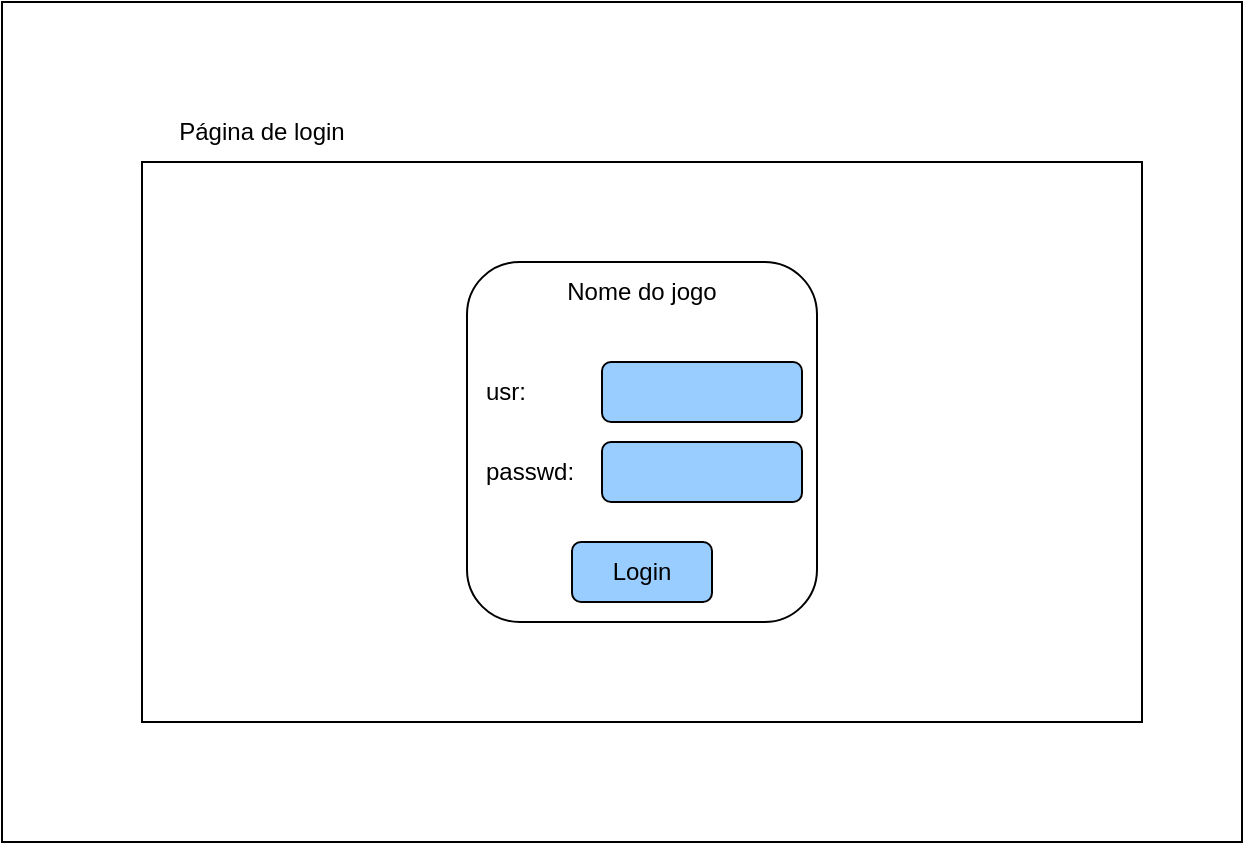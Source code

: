 <mxfile pages="3">
    <diagram id="5mHl_DfRaOdTdISOUurZ" name="Página de login">
        <mxGraphModel dx="930" dy="510" grid="1" gridSize="10" guides="1" tooltips="1" connect="1" arrows="1" fold="1" page="1" pageScale="1" pageWidth="827" pageHeight="1169" math="0" shadow="0">
            <root>
                <mxCell id="0"/>
                <mxCell id="1" parent="0"/>
                <mxCell id="2" value="" style="rounded=0;whiteSpace=wrap;html=1;" vertex="1" parent="1">
                    <mxGeometry x="60" y="60" width="620" height="420" as="geometry"/>
                </mxCell>
                <mxCell id="MkrI1mIVBfb76sjJDGzC-1" value="" style="rounded=0;whiteSpace=wrap;html=1;" parent="1" vertex="1">
                    <mxGeometry x="130" y="140" width="500" height="280" as="geometry"/>
                </mxCell>
                <mxCell id="MkrI1mIVBfb76sjJDGzC-2" value="Página de login" style="text;html=1;strokeColor=none;fillColor=none;align=center;verticalAlign=middle;whiteSpace=wrap;rounded=0;" parent="1" vertex="1">
                    <mxGeometry x="130" y="110" width="120" height="30" as="geometry"/>
                </mxCell>
                <mxCell id="MkrI1mIVBfb76sjJDGzC-4" value="" style="rounded=1;whiteSpace=wrap;html=1;" parent="1" vertex="1">
                    <mxGeometry x="292.5" y="190" width="175" height="180" as="geometry"/>
                </mxCell>
                <mxCell id="MkrI1mIVBfb76sjJDGzC-5" value="Nome do jogo" style="text;html=1;strokeColor=none;fillColor=none;align=center;verticalAlign=middle;whiteSpace=wrap;rounded=0;" parent="1" vertex="1">
                    <mxGeometry x="340" y="190" width="80" height="30" as="geometry"/>
                </mxCell>
                <mxCell id="MkrI1mIVBfb76sjJDGzC-7" value="&lt;div align=&quot;left&quot;&gt;usr:&lt;/div&gt;" style="text;html=1;strokeColor=none;fillColor=none;align=left;verticalAlign=middle;whiteSpace=wrap;rounded=0;" parent="1" vertex="1">
                    <mxGeometry x="300" y="240" width="60" height="30" as="geometry"/>
                </mxCell>
                <mxCell id="MkrI1mIVBfb76sjJDGzC-8" value="passwd: " style="text;html=1;strokeColor=none;fillColor=none;align=left;verticalAlign=middle;whiteSpace=wrap;rounded=0;" parent="1" vertex="1">
                    <mxGeometry x="300" y="280" width="60" height="30" as="geometry"/>
                </mxCell>
                <mxCell id="MkrI1mIVBfb76sjJDGzC-9" value="" style="rounded=1;whiteSpace=wrap;html=1;fillColor=#99CCFF;strokeColor=#000000;" parent="1" vertex="1">
                    <mxGeometry x="360" y="240" width="100" height="30" as="geometry"/>
                </mxCell>
                <mxCell id="MkrI1mIVBfb76sjJDGzC-10" value="" style="rounded=1;whiteSpace=wrap;html=1;fillColor=#99CCFF;strokeColor=#000000;" parent="1" vertex="1">
                    <mxGeometry x="360" y="280" width="100" height="30" as="geometry"/>
                </mxCell>
                <mxCell id="MkrI1mIVBfb76sjJDGzC-11" value="Login" style="rounded=1;whiteSpace=wrap;html=1;fillColor=#99CCFF;" parent="1" vertex="1">
                    <mxGeometry x="345" y="330" width="70" height="30" as="geometry"/>
                </mxCell>
            </root>
        </mxGraphModel>
    </diagram>
    <diagram id="PE-srq49pf82Up-gMHwE" name="Página de personagem">
        <mxGraphModel dx="1329" dy="729" grid="1" gridSize="10" guides="1" tooltips="1" connect="1" arrows="1" fold="1" page="1" pageScale="1" pageWidth="827" pageHeight="1169" math="0" shadow="0">
            <root>
                <mxCell id="0"/>
                <mxCell id="1" parent="0"/>
                <mxCell id="0PbzatAUTc9yLjj6ipJY-1" value="" style="rounded=0;whiteSpace=wrap;html=1;" vertex="1" parent="1">
                    <mxGeometry x="60" y="100" width="820" height="710" as="geometry"/>
                </mxCell>
                <mxCell id="Dlkij1Drjg5ITdtM1rGm-1" value="" style="rounded=0;whiteSpace=wrap;html=1;strokeColor=#000000;fillColor=#FFFFFF;" parent="1" vertex="1">
                    <mxGeometry x="120" y="210" width="470" height="450" as="geometry"/>
                </mxCell>
                <mxCell id="Dlkij1Drjg5ITdtM1rGm-3" value="Página inicial: Informações do personagem" style="text;html=1;strokeColor=none;fillColor=none;align=center;verticalAlign=middle;whiteSpace=wrap;rounded=0;" parent="1" vertex="1">
                    <mxGeometry x="120" y="170" width="280" height="30" as="geometry"/>
                </mxCell>
                <mxCell id="Dlkij1Drjg5ITdtM1rGm-5" value="Nome do personagem" style="rounded=0;whiteSpace=wrap;html=1;strokeColor=#000000;fillColor=#FFFF99;" parent="1" vertex="1">
                    <mxGeometry x="125" y="260" width="130" height="30" as="geometry"/>
                </mxCell>
                <mxCell id="Dlkij1Drjg5ITdtM1rGm-7" value="" style="endArrow=none;html=1;rounded=0;" parent="1" edge="1">
                    <mxGeometry width="50" height="50" relative="1" as="geometry">
                        <mxPoint x="120" y="290" as="sourcePoint"/>
                        <mxPoint x="590" y="290" as="targetPoint"/>
                    </mxGeometry>
                </mxCell>
                <mxCell id="Dlkij1Drjg5ITdtM1rGm-8" value="" style="endArrow=none;html=1;rounded=0;" parent="1" edge="1">
                    <mxGeometry width="50" height="50" relative="1" as="geometry">
                        <mxPoint x="259.71" y="290" as="sourcePoint"/>
                        <mxPoint x="259.71" y="210" as="targetPoint"/>
                    </mxGeometry>
                </mxCell>
                <mxCell id="Dlkij1Drjg5ITdtM1rGm-9" value="Imagem" style="ellipse;whiteSpace=wrap;html=1;aspect=fixed;strokeColor=#000000;fillColor=#FFFF99;" parent="1" vertex="1">
                    <mxGeometry x="165" y="210" width="50" height="50" as="geometry"/>
                </mxCell>
                <mxCell id="Dlkij1Drjg5ITdtM1rGm-12" value="Imagem do personagem " style="rounded=0;whiteSpace=wrap;html=1;strokeColor=#000000;fillColor=#FFFF99;" parent="1" vertex="1">
                    <mxGeometry x="130" y="330" width="120" height="140" as="geometry"/>
                </mxCell>
                <mxCell id="Dlkij1Drjg5ITdtM1rGm-13" value="Nome do personagem" style="rounded=0;whiteSpace=wrap;html=1;strokeColor=#000000;fillColor=#FFFF99;" parent="1" vertex="1">
                    <mxGeometry x="260" y="330" width="300" height="40" as="geometry"/>
                </mxCell>
                <mxCell id="Dlkij1Drjg5ITdtM1rGm-14" value="Descrição do personagem" style="rounded=0;whiteSpace=wrap;html=1;strokeColor=#000000;fillColor=#FFFF99;" parent="1" vertex="1">
                    <mxGeometry x="260" y="430" width="300" height="130" as="geometry"/>
                </mxCell>
                <mxCell id="Dlkij1Drjg5ITdtM1rGm-15" value="Atributos do personagem" style="rounded=0;whiteSpace=wrap;html=1;strokeColor=#000000;fillColor=#FFFF99;" parent="1" vertex="1">
                    <mxGeometry x="130" y="480" width="120" height="80" as="geometry"/>
                </mxCell>
                <mxCell id="Dlkij1Drjg5ITdtM1rGm-16" value="&lt;div&gt;Personagem atual:&lt;br&gt;&lt;/div&gt;" style="text;html=1;strokeColor=none;fillColor=none;align=left;verticalAlign=middle;whiteSpace=wrap;rounded=0;" parent="1" vertex="1">
                    <mxGeometry x="130" y="300" width="180" height="30" as="geometry"/>
                </mxCell>
                <mxCell id="Dlkij1Drjg5ITdtM1rGm-17" value="Selecionar novo personagem:" style="text;html=1;strokeColor=none;fillColor=none;align=left;verticalAlign=middle;whiteSpace=wrap;rounded=0;" parent="1" vertex="1">
                    <mxGeometry x="130" y="570" width="180" height="30" as="geometry"/>
                </mxCell>
                <mxCell id="Dlkij1Drjg5ITdtM1rGm-18" value="Nível do personagem" style="rounded=0;whiteSpace=wrap;html=1;strokeColor=#000000;fillColor=#FFFF99;" parent="1" vertex="1">
                    <mxGeometry x="260" y="380" width="160" height="40" as="geometry"/>
                </mxCell>
                <mxCell id="Dlkij1Drjg5ITdtM1rGm-19" value="Vidas do personagem" style="rounded=0;whiteSpace=wrap;html=1;strokeColor=#000000;fillColor=#FFFF99;" parent="1" vertex="1">
                    <mxGeometry x="430" y="380" width="130" height="40" as="geometry"/>
                </mxCell>
                <mxCell id="Dlkij1Drjg5ITdtM1rGm-20" value="Seleção (tipo drop list) com o nome de todos os personagens do jogador" style="rounded=1;whiteSpace=wrap;html=1;strokeColor=#000000;fillColor=#99CCFF;" parent="1" vertex="1">
                    <mxGeometry x="310" y="570" width="250" height="30" as="geometry"/>
                </mxCell>
                <mxCell id="Dlkij1Drjg5ITdtM1rGm-21" value="Novo personagem" style="rounded=1;whiteSpace=wrap;html=1;strokeColor=#000000;fillColor=#99CCFF;" parent="1" vertex="1">
                    <mxGeometry x="140" y="610" width="150" height="30" as="geometry"/>
                </mxCell>
                <mxCell id="Dlkij1Drjg5ITdtM1rGm-23" value="Personagens" style="text;html=1;strokeColor=#6c8ebf;fillColor=#dae8fc;align=center;verticalAlign=middle;whiteSpace=wrap;rounded=0;" parent="1" vertex="1">
                    <mxGeometry x="270" y="230" width="90" height="30" as="geometry"/>
                </mxCell>
                <mxCell id="Dlkij1Drjg5ITdtM1rGm-25" value="Missões" style="text;html=1;strokeColor=#6c8ebf;fillColor=#dae8fc;align=center;verticalAlign=middle;whiteSpace=wrap;rounded=0;" parent="1" vertex="1">
                    <mxGeometry x="380" y="230" width="90" height="30" as="geometry"/>
                </mxCell>
                <mxCell id="Dlkij1Drjg5ITdtM1rGm-26" value="" style="endArrow=classic;html=1;rounded=0;entryX=0.652;entryY=0.025;entryDx=0;entryDy=0;entryPerimeter=0;" parent="1" target="Dlkij1Drjg5ITdtM1rGm-25" edge="1">
                    <mxGeometry width="50" height="50" relative="1" as="geometry">
                        <mxPoint x="600" y="170" as="sourcePoint"/>
                        <mxPoint x="610" y="160" as="targetPoint"/>
                    </mxGeometry>
                </mxCell>
                <mxCell id="Dlkij1Drjg5ITdtM1rGm-29" value="Menu para circulação no site" style="shape=document;whiteSpace=wrap;html=1;boundedLbl=1;strokeColor=#000000;fillColor=#FFFFFF;" parent="1" vertex="1">
                    <mxGeometry x="610" y="130" width="120" height="80" as="geometry"/>
                </mxCell>
                <mxCell id="Dlkij1Drjg5ITdtM1rGm-30" value="Logout" style="text;html=1;strokeColor=#6c8ebf;fillColor=#dae8fc;align=center;verticalAlign=middle;whiteSpace=wrap;rounded=0;" parent="1" vertex="1">
                    <mxGeometry x="490" y="230" width="90" height="30" as="geometry"/>
                </mxCell>
                <mxCell id="Dlkij1Drjg5ITdtM1rGm-31" value="" style="endArrow=classic;html=1;rounded=0;entryX=0.094;entryY=-0.005;entryDx=0;entryDy=0;entryPerimeter=0;" parent="1" edge="1">
                    <mxGeometry width="50" height="50" relative="1" as="geometry">
                        <mxPoint x="361.54" y="150.07" as="sourcePoint"/>
                        <mxPoint x="220.0" y="219.92" as="targetPoint"/>
                    </mxGeometry>
                </mxCell>
                <mxCell id="Dlkij1Drjg5ITdtM1rGm-32" value="Sempre aparece nome e imagem do personagem selecionado" style="shape=document;whiteSpace=wrap;html=1;boundedLbl=1;strokeColor=#000000;fillColor=#FFFFFF;" parent="1" vertex="1">
                    <mxGeometry x="391.54" y="120.07" width="148.46" height="80" as="geometry"/>
                </mxCell>
                <mxCell id="Dlkij1Drjg5ITdtM1rGm-33" value="" style="endArrow=classic;html=1;rounded=0;entryX=0.094;entryY=-0.005;entryDx=0;entryDy=0;entryPerimeter=0;" parent="1" edge="1">
                    <mxGeometry width="50" height="50" relative="1" as="geometry">
                        <mxPoint x="681.54" y="530" as="sourcePoint"/>
                        <mxPoint x="520.0" y="589.85" as="targetPoint"/>
                    </mxGeometry>
                </mxCell>
                <mxCell id="Dlkij1Drjg5ITdtM1rGm-34" value="Muda o personagem" style="shape=document;whiteSpace=wrap;html=1;boundedLbl=1;strokeColor=#000000;fillColor=#FFFFFF;" parent="1" vertex="1">
                    <mxGeometry x="691.54" y="490" width="120" height="80" as="geometry"/>
                </mxCell>
                <mxCell id="Dlkij1Drjg5ITdtM1rGm-35" value="" style="endArrow=classic;html=1;rounded=0;" parent="1" target="Dlkij1Drjg5ITdtM1rGm-21" edge="1">
                    <mxGeometry width="50" height="50" relative="1" as="geometry">
                        <mxPoint x="490.77" y="650" as="sourcePoint"/>
                        <mxPoint x="329.23" y="709.85" as="targetPoint"/>
                    </mxGeometry>
                </mxCell>
                <mxCell id="Dlkij1Drjg5ITdtM1rGm-36" value="Vai para página de criação de personagens" style="shape=document;whiteSpace=wrap;html=1;boundedLbl=1;strokeColor=#000000;fillColor=#FFFFFF;" parent="1" vertex="1">
                    <mxGeometry x="500.77" y="610" width="120" height="80" as="geometry"/>
                </mxCell>
                <mxCell id="Dlkij1Drjg5ITdtM1rGm-38" value="A criação de personagens é um formulário simples para submeter e receber sim/não para cada " style="shape=document;whiteSpace=wrap;html=1;boundedLbl=1;strokeColor=#000000;fillColor=#FFFFFF;" parent="1" vertex="1">
                    <mxGeometry x="571.54" y="660" width="218.46" height="120" as="geometry"/>
                </mxCell>
            </root>
        </mxGraphModel>
    </diagram>
    <diagram id="vDLv_tz-6pCkkCvrAlX0" name="Página de missões">
        <mxGraphModel dx="2156" dy="729" grid="1" gridSize="10" guides="1" tooltips="1" connect="1" arrows="1" fold="1" page="1" pageScale="1" pageWidth="827" pageHeight="1169" math="0" shadow="0">
            <root>
                <mxCell id="0"/>
                <mxCell id="1" parent="0"/>
                <mxCell id="fuKyqD9NmV-Ea4v_EBQJ-1" value="" style="rounded=0;whiteSpace=wrap;html=1;" vertex="1" parent="1">
                    <mxGeometry x="-20" y="100" width="730" height="670" as="geometry"/>
                </mxCell>
                <mxCell id="NXLoVm3FzmLXaFAZ10uA-2" value="" style="rounded=0;whiteSpace=wrap;html=1;strokeColor=#000000;fillColor=#FFFFFF;" parent="1" vertex="1">
                    <mxGeometry x="150" y="140" width="460" height="500" as="geometry"/>
                </mxCell>
                <mxCell id="NXLoVm3FzmLXaFAZ10uA-4" value="" style="endArrow=none;html=1;rounded=0;" parent="1" edge="1">
                    <mxGeometry width="50" height="50" relative="1" as="geometry">
                        <mxPoint x="150" y="190" as="sourcePoint"/>
                        <mxPoint x="610" y="190" as="targetPoint"/>
                    </mxGeometry>
                </mxCell>
                <mxCell id="NXLoVm3FzmLXaFAZ10uA-5" value="&amp;lt;Mesmo cabeçalho anterior&amp;gt;" style="text;html=1;strokeColor=none;fillColor=none;align=center;verticalAlign=middle;whiteSpace=wrap;rounded=0;" parent="1" vertex="1">
                    <mxGeometry x="250" y="150" width="200" height="30" as="geometry"/>
                </mxCell>
                <mxCell id="NXLoVm3FzmLXaFAZ10uA-6" value="Lista com o nome e&amp;nbsp; as primeiras palavras (ou o suficiente para cobrir uma linha) das descrições das missões. O usuário clica em uma missão para destacá-la e isso faz com que a parte de baixo mude para exibir detalhes da missão" style="rounded=1;whiteSpace=wrap;html=1;strokeColor=#000000;fillColor=#99CCFF;" parent="1" vertex="1">
                    <mxGeometry x="170" y="240" width="420" height="100" as="geometry"/>
                </mxCell>
                <mxCell id="NXLoVm3FzmLXaFAZ10uA-7" value="Lista de missões" style="text;html=1;strokeColor=none;fillColor=none;align=center;verticalAlign=middle;whiteSpace=wrap;rounded=0;" parent="1" vertex="1">
                    <mxGeometry x="160" y="210" width="130" height="30" as="geometry"/>
                </mxCell>
                <mxCell id="NXLoVm3FzmLXaFAZ10uA-8" value="Missão selecionada" style="text;html=1;strokeColor=none;fillColor=none;align=center;verticalAlign=middle;whiteSpace=wrap;rounded=0;" parent="1" vertex="1">
                    <mxGeometry x="160" y="350" width="140" height="30" as="geometry"/>
                </mxCell>
                <mxCell id="NXLoVm3FzmLXaFAZ10uA-10" value="Imagem da missão" style="whiteSpace=wrap;html=1;aspect=fixed;strokeColor=#000000;fillColor=#FFFF99;" parent="1" vertex="1">
                    <mxGeometry x="170" y="390" width="110" height="110" as="geometry"/>
                </mxCell>
                <mxCell id="NXLoVm3FzmLXaFAZ10uA-12" value="Nome da missão" style="rounded=0;whiteSpace=wrap;html=1;strokeColor=#000000;fillColor=#FFFF99;" parent="1" vertex="1">
                    <mxGeometry x="290" y="390" width="300" height="30" as="geometry"/>
                </mxCell>
                <mxCell id="NXLoVm3FzmLXaFAZ10uA-13" value="Descrição da missão" style="rounded=0;whiteSpace=wrap;html=1;strokeColor=#000000;fillColor=#FFFF99;" parent="1" vertex="1">
                    <mxGeometry x="290" y="430" width="300" height="120" as="geometry"/>
                </mxCell>
                <mxCell id="NXLoVm3FzmLXaFAZ10uA-14" value="Valor de dificuldade" style="rounded=0;whiteSpace=wrap;html=1;strokeColor=#000000;fillColor=#FFFF99;fontSize=11;" parent="1" vertex="1">
                    <mxGeometry x="170" y="510" width="110" height="20" as="geometry"/>
                </mxCell>
                <mxCell id="NXLoVm3FzmLXaFAZ10uA-15" value="&lt;font style=&quot;font-size: 11px;&quot;&gt;Atributo modificador&lt;/font&gt;" style="rounded=0;whiteSpace=wrap;html=1;strokeColor=#000000;fillColor=#FFFF99;" parent="1" vertex="1">
                    <mxGeometry x="170" y="530" width="110" height="20" as="geometry"/>
                </mxCell>
                <mxCell id="NXLoVm3FzmLXaFAZ10uA-16" value="Fazer missão" style="rounded=1;whiteSpace=wrap;html=1;strokeColor=#000000;fillColor=#99CCFF;" parent="1" vertex="1">
                    <mxGeometry x="170" y="570" width="80" height="30" as="geometry"/>
                </mxCell>
                <mxCell id="NXLoVm3FzmLXaFAZ10uA-17" value="" style="endArrow=classic;html=1;rounded=0;fontSize=11;entryX=0;entryY=0.75;entryDx=0;entryDy=0;exitX=0.272;exitY=-0.035;exitDx=0;exitDy=0;exitPerimeter=0;" parent="1" source="NXLoVm3FzmLXaFAZ10uA-18" target="NXLoVm3FzmLXaFAZ10uA-16" edge="1">
                    <mxGeometry width="50" height="50" relative="1" as="geometry">
                        <mxPoint x="100" y="630" as="sourcePoint"/>
                        <mxPoint x="90" y="580" as="targetPoint"/>
                    </mxGeometry>
                </mxCell>
                <mxCell id="NXLoVm3FzmLXaFAZ10uA-18" value="Aqui deve haver a confirmação de que a missão quer ser feita e indicar ao jogador se ele teve sucesso ou não na missão. " style="shape=document;whiteSpace=wrap;html=1;boundedLbl=1;fontSize=11;" parent="1" vertex="1">
                    <mxGeometry x="40" y="650" width="270" height="80" as="geometry"/>
                </mxCell>
            </root>
        </mxGraphModel>
    </diagram>
</mxfile>